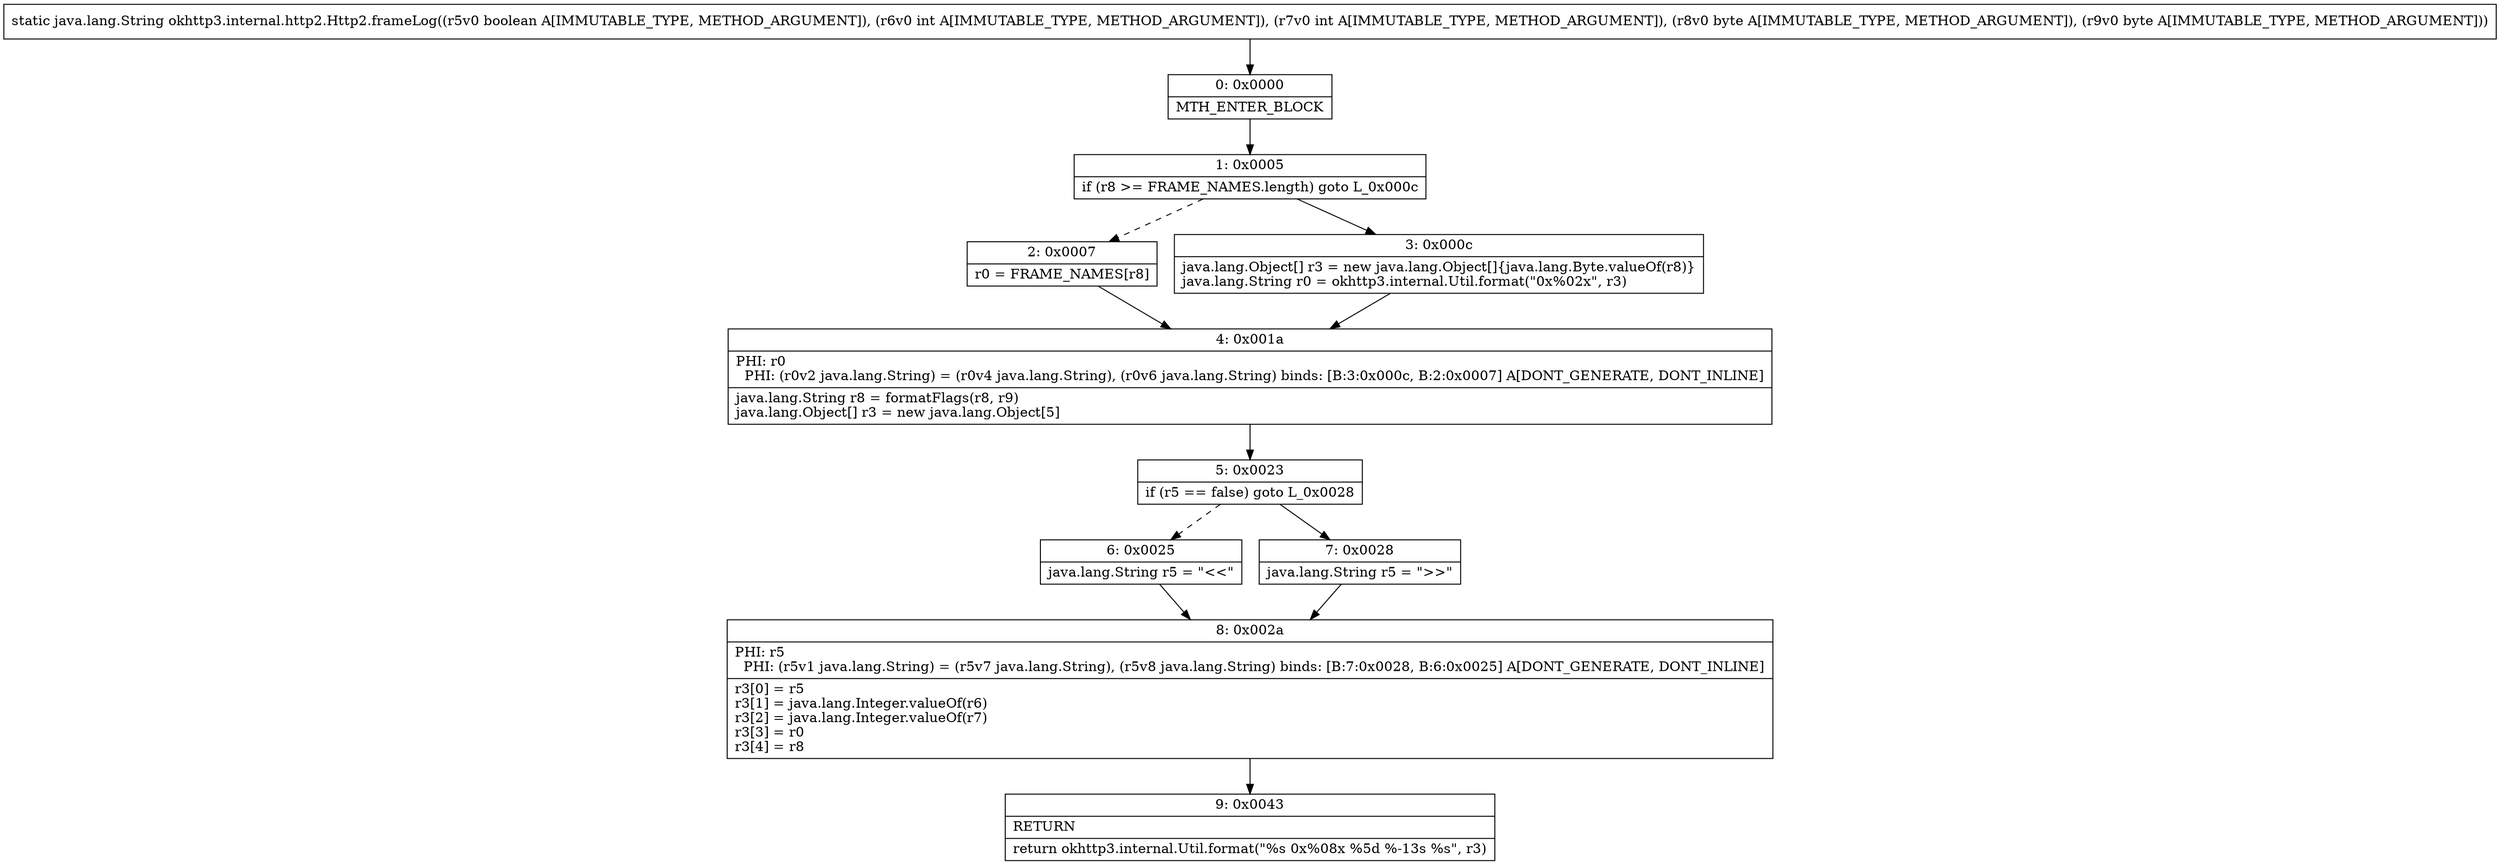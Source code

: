 digraph "CFG forokhttp3.internal.http2.Http2.frameLog(ZIIBB)Ljava\/lang\/String;" {
Node_0 [shape=record,label="{0\:\ 0x0000|MTH_ENTER_BLOCK\l}"];
Node_1 [shape=record,label="{1\:\ 0x0005|if (r8 \>= FRAME_NAMES.length) goto L_0x000c\l}"];
Node_2 [shape=record,label="{2\:\ 0x0007|r0 = FRAME_NAMES[r8]\l}"];
Node_3 [shape=record,label="{3\:\ 0x000c|java.lang.Object[] r3 = new java.lang.Object[]\{java.lang.Byte.valueOf(r8)\}\ljava.lang.String r0 = okhttp3.internal.Util.format(\"0x%02x\", r3)\l}"];
Node_4 [shape=record,label="{4\:\ 0x001a|PHI: r0 \l  PHI: (r0v2 java.lang.String) = (r0v4 java.lang.String), (r0v6 java.lang.String) binds: [B:3:0x000c, B:2:0x0007] A[DONT_GENERATE, DONT_INLINE]\l|java.lang.String r8 = formatFlags(r8, r9)\ljava.lang.Object[] r3 = new java.lang.Object[5]\l}"];
Node_5 [shape=record,label="{5\:\ 0x0023|if (r5 == false) goto L_0x0028\l}"];
Node_6 [shape=record,label="{6\:\ 0x0025|java.lang.String r5 = \"\<\<\"\l}"];
Node_7 [shape=record,label="{7\:\ 0x0028|java.lang.String r5 = \"\>\>\"\l}"];
Node_8 [shape=record,label="{8\:\ 0x002a|PHI: r5 \l  PHI: (r5v1 java.lang.String) = (r5v7 java.lang.String), (r5v8 java.lang.String) binds: [B:7:0x0028, B:6:0x0025] A[DONT_GENERATE, DONT_INLINE]\l|r3[0] = r5\lr3[1] = java.lang.Integer.valueOf(r6)\lr3[2] = java.lang.Integer.valueOf(r7)\lr3[3] = r0\lr3[4] = r8\l}"];
Node_9 [shape=record,label="{9\:\ 0x0043|RETURN\l|return okhttp3.internal.Util.format(\"%s 0x%08x %5d %\-13s %s\", r3)\l}"];
MethodNode[shape=record,label="{static java.lang.String okhttp3.internal.http2.Http2.frameLog((r5v0 boolean A[IMMUTABLE_TYPE, METHOD_ARGUMENT]), (r6v0 int A[IMMUTABLE_TYPE, METHOD_ARGUMENT]), (r7v0 int A[IMMUTABLE_TYPE, METHOD_ARGUMENT]), (r8v0 byte A[IMMUTABLE_TYPE, METHOD_ARGUMENT]), (r9v0 byte A[IMMUTABLE_TYPE, METHOD_ARGUMENT])) }"];
MethodNode -> Node_0;
Node_0 -> Node_1;
Node_1 -> Node_2[style=dashed];
Node_1 -> Node_3;
Node_2 -> Node_4;
Node_3 -> Node_4;
Node_4 -> Node_5;
Node_5 -> Node_6[style=dashed];
Node_5 -> Node_7;
Node_6 -> Node_8;
Node_7 -> Node_8;
Node_8 -> Node_9;
}

